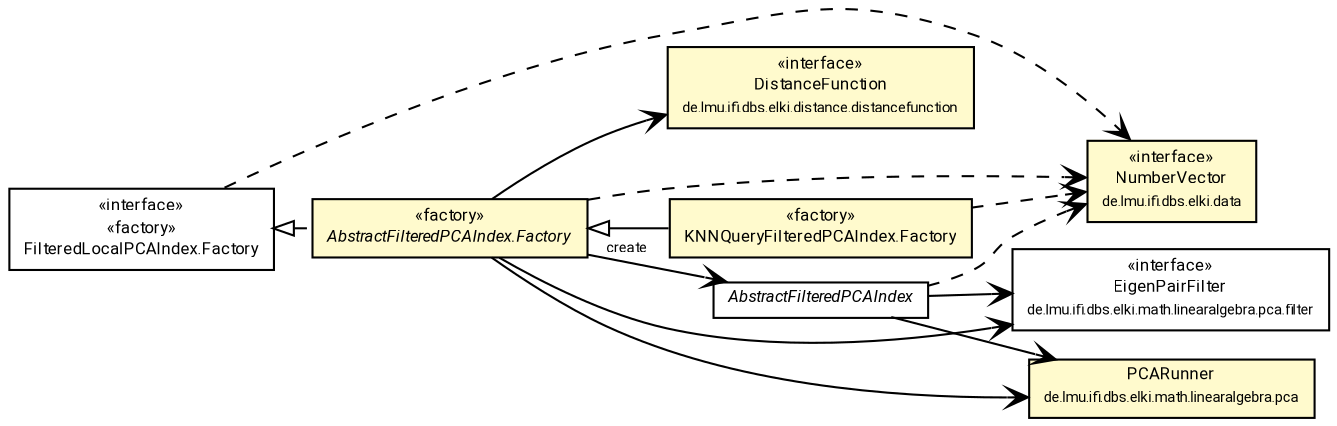 #!/usr/local/bin/dot
#
# Class diagram 
# Generated by UMLGraph version R5_7_2-60-g0e99a6 (http://www.spinellis.gr/umlgraph/)
#

digraph G {
	graph [fontnames="svg"]
	edge [fontname="Roboto",fontsize=7,labelfontname="Roboto",labelfontsize=7,color="black"];
	node [fontname="Roboto",fontcolor="black",fontsize=8,shape=plaintext,margin=0,width=0,height=0];
	nodesep=0.15;
	ranksep=0.25;
	rankdir=LR;
	// de.lmu.ifi.dbs.elki.index.preprocessed.localpca.AbstractFilteredPCAIndex<NV extends de.lmu.ifi.dbs.elki.data.NumberVector>
	c1038913 [label=<<table title="de.lmu.ifi.dbs.elki.index.preprocessed.localpca.AbstractFilteredPCAIndex" border="0" cellborder="1" cellspacing="0" cellpadding="2" href="AbstractFilteredPCAIndex.html" target="_parent">
		<tr><td><table border="0" cellspacing="0" cellpadding="1">
		<tr><td align="center" balign="center"> <font face="Roboto"><i>AbstractFilteredPCAIndex</i></font> </td></tr>
		</table></td></tr>
		</table>>, URL="AbstractFilteredPCAIndex.html"];
	// de.lmu.ifi.dbs.elki.index.preprocessed.localpca.AbstractFilteredPCAIndex.Factory<NV extends de.lmu.ifi.dbs.elki.data.NumberVector>
	c1038914 [label=<<table title="de.lmu.ifi.dbs.elki.index.preprocessed.localpca.AbstractFilteredPCAIndex.Factory" border="0" cellborder="1" cellspacing="0" cellpadding="2" bgcolor="lemonChiffon" href="AbstractFilteredPCAIndex.Factory.html" target="_parent">
		<tr><td><table border="0" cellspacing="0" cellpadding="1">
		<tr><td align="center" balign="center"> &#171;factory&#187; </td></tr>
		<tr><td align="center" balign="center"> <font face="Roboto"><i>AbstractFilteredPCAIndex.Factory</i></font> </td></tr>
		</table></td></tr>
		</table>>, URL="AbstractFilteredPCAIndex.Factory.html"];
	// de.lmu.ifi.dbs.elki.index.preprocessed.localpca.FilteredLocalPCAIndex.Factory<NV extends de.lmu.ifi.dbs.elki.data.NumberVector>
	c1038917 [label=<<table title="de.lmu.ifi.dbs.elki.index.preprocessed.localpca.FilteredLocalPCAIndex.Factory" border="0" cellborder="1" cellspacing="0" cellpadding="2" href="FilteredLocalPCAIndex.Factory.html" target="_parent">
		<tr><td><table border="0" cellspacing="0" cellpadding="1">
		<tr><td align="center" balign="center"> &#171;interface&#187; </td></tr>
		<tr><td align="center" balign="center"> &#171;factory&#187; </td></tr>
		<tr><td align="center" balign="center"> <font face="Roboto">FilteredLocalPCAIndex.Factory</font> </td></tr>
		</table></td></tr>
		</table>>, URL="FilteredLocalPCAIndex.Factory.html"];
	// de.lmu.ifi.dbs.elki.index.preprocessed.localpca.KNNQueryFilteredPCAIndex.Factory<V extends de.lmu.ifi.dbs.elki.data.NumberVector>
	c1038919 [label=<<table title="de.lmu.ifi.dbs.elki.index.preprocessed.localpca.KNNQueryFilteredPCAIndex.Factory" border="0" cellborder="1" cellspacing="0" cellpadding="2" bgcolor="LemonChiffon" href="KNNQueryFilteredPCAIndex.Factory.html" target="_parent">
		<tr><td><table border="0" cellspacing="0" cellpadding="1">
		<tr><td align="center" balign="center"> &#171;factory&#187; </td></tr>
		<tr><td align="center" balign="center"> <font face="Roboto">KNNQueryFilteredPCAIndex.Factory</font> </td></tr>
		</table></td></tr>
		</table>>, URL="KNNQueryFilteredPCAIndex.Factory.html"];
	// de.lmu.ifi.dbs.elki.distance.distancefunction.DistanceFunction<O>
	c1039511 [label=<<table title="de.lmu.ifi.dbs.elki.distance.distancefunction.DistanceFunction" border="0" cellborder="1" cellspacing="0" cellpadding="2" bgcolor="LemonChiffon" href="../../../distance/distancefunction/DistanceFunction.html" target="_parent">
		<tr><td><table border="0" cellspacing="0" cellpadding="1">
		<tr><td align="center" balign="center"> &#171;interface&#187; </td></tr>
		<tr><td align="center" balign="center"> <font face="Roboto">DistanceFunction</font> </td></tr>
		<tr><td align="center" balign="center"> <font face="Roboto" point-size="7.0">de.lmu.ifi.dbs.elki.distance.distancefunction</font> </td></tr>
		</table></td></tr>
		</table>>, URL="../../../distance/distancefunction/DistanceFunction.html"];
	// de.lmu.ifi.dbs.elki.data.NumberVector
	c1039573 [label=<<table title="de.lmu.ifi.dbs.elki.data.NumberVector" border="0" cellborder="1" cellspacing="0" cellpadding="2" bgcolor="LemonChiffon" href="../../../data/NumberVector.html" target="_parent">
		<tr><td><table border="0" cellspacing="0" cellpadding="1">
		<tr><td align="center" balign="center"> &#171;interface&#187; </td></tr>
		<tr><td align="center" balign="center"> <font face="Roboto">NumberVector</font> </td></tr>
		<tr><td align="center" balign="center"> <font face="Roboto" point-size="7.0">de.lmu.ifi.dbs.elki.data</font> </td></tr>
		</table></td></tr>
		</table>>, URL="../../../data/NumberVector.html"];
	// de.lmu.ifi.dbs.elki.math.linearalgebra.pca.filter.EigenPairFilter
	c1040265 [label=<<table title="de.lmu.ifi.dbs.elki.math.linearalgebra.pca.filter.EigenPairFilter" border="0" cellborder="1" cellspacing="0" cellpadding="2" href="../../../math/linearalgebra/pca/filter/EigenPairFilter.html" target="_parent">
		<tr><td><table border="0" cellspacing="0" cellpadding="1">
		<tr><td align="center" balign="center"> &#171;interface&#187; </td></tr>
		<tr><td align="center" balign="center"> <font face="Roboto">EigenPairFilter</font> </td></tr>
		<tr><td align="center" balign="center"> <font face="Roboto" point-size="7.0">de.lmu.ifi.dbs.elki.math.linearalgebra.pca.filter</font> </td></tr>
		</table></td></tr>
		</table>>, URL="../../../math/linearalgebra/pca/filter/EigenPairFilter.html"];
	// de.lmu.ifi.dbs.elki.math.linearalgebra.pca.PCARunner
	c1040277 [label=<<table title="de.lmu.ifi.dbs.elki.math.linearalgebra.pca.PCARunner" border="0" cellborder="1" cellspacing="0" cellpadding="2" bgcolor="LemonChiffon" href="../../../math/linearalgebra/pca/PCARunner.html" target="_parent">
		<tr><td><table border="0" cellspacing="0" cellpadding="1">
		<tr><td align="center" balign="center"> <font face="Roboto">PCARunner</font> </td></tr>
		<tr><td align="center" balign="center"> <font face="Roboto" point-size="7.0">de.lmu.ifi.dbs.elki.math.linearalgebra.pca</font> </td></tr>
		</table></td></tr>
		</table>>, URL="../../../math/linearalgebra/pca/PCARunner.html"];
	// de.lmu.ifi.dbs.elki.index.preprocessed.localpca.AbstractFilteredPCAIndex.Factory<NV extends de.lmu.ifi.dbs.elki.data.NumberVector> implements de.lmu.ifi.dbs.elki.index.preprocessed.localpca.FilteredLocalPCAIndex.Factory<NV extends de.lmu.ifi.dbs.elki.data.NumberVector>
	c1038917 -> c1038914 [arrowtail=empty,style=dashed,dir=back,weight=9];
	// de.lmu.ifi.dbs.elki.index.preprocessed.localpca.AbstractFilteredPCAIndex.Factory<NV extends de.lmu.ifi.dbs.elki.data.NumberVector> navassoc de.lmu.ifi.dbs.elki.index.preprocessed.localpca.AbstractFilteredPCAIndex<NV extends de.lmu.ifi.dbs.elki.data.NumberVector>
	c1038914 -> c1038913 [arrowhead=open,weight=1,label="create"];
	// de.lmu.ifi.dbs.elki.index.preprocessed.localpca.KNNQueryFilteredPCAIndex.Factory<V extends de.lmu.ifi.dbs.elki.data.NumberVector> extends de.lmu.ifi.dbs.elki.index.preprocessed.localpca.AbstractFilteredPCAIndex.Factory<NV extends de.lmu.ifi.dbs.elki.data.NumberVector>
	c1038914 -> c1038919 [arrowtail=empty,dir=back,weight=10];
	// de.lmu.ifi.dbs.elki.index.preprocessed.localpca.AbstractFilteredPCAIndex<NV extends de.lmu.ifi.dbs.elki.data.NumberVector> navassoc de.lmu.ifi.dbs.elki.math.linearalgebra.pca.PCARunner
	c1038913 -> c1040277 [arrowhead=open,weight=1];
	// de.lmu.ifi.dbs.elki.index.preprocessed.localpca.AbstractFilteredPCAIndex<NV extends de.lmu.ifi.dbs.elki.data.NumberVector> navassoc de.lmu.ifi.dbs.elki.math.linearalgebra.pca.filter.EigenPairFilter
	c1038913 -> c1040265 [arrowhead=open,weight=1];
	// de.lmu.ifi.dbs.elki.index.preprocessed.localpca.AbstractFilteredPCAIndex.Factory<NV extends de.lmu.ifi.dbs.elki.data.NumberVector> navassoc de.lmu.ifi.dbs.elki.distance.distancefunction.DistanceFunction<O>
	c1038914 -> c1039511 [arrowhead=open,weight=1];
	// de.lmu.ifi.dbs.elki.index.preprocessed.localpca.AbstractFilteredPCAIndex.Factory<NV extends de.lmu.ifi.dbs.elki.data.NumberVector> navassoc de.lmu.ifi.dbs.elki.math.linearalgebra.pca.PCARunner
	c1038914 -> c1040277 [arrowhead=open,weight=1];
	// de.lmu.ifi.dbs.elki.index.preprocessed.localpca.AbstractFilteredPCAIndex.Factory<NV extends de.lmu.ifi.dbs.elki.data.NumberVector> navassoc de.lmu.ifi.dbs.elki.math.linearalgebra.pca.filter.EigenPairFilter
	c1038914 -> c1040265 [arrowhead=open,weight=1];
	// de.lmu.ifi.dbs.elki.index.preprocessed.localpca.AbstractFilteredPCAIndex<NV extends de.lmu.ifi.dbs.elki.data.NumberVector> depend de.lmu.ifi.dbs.elki.data.NumberVector
	c1038913 -> c1039573 [arrowhead=open,style=dashed,weight=0];
	// de.lmu.ifi.dbs.elki.index.preprocessed.localpca.AbstractFilteredPCAIndex.Factory<NV extends de.lmu.ifi.dbs.elki.data.NumberVector> depend de.lmu.ifi.dbs.elki.data.NumberVector
	c1038914 -> c1039573 [arrowhead=open,style=dashed,weight=0];
	// de.lmu.ifi.dbs.elki.index.preprocessed.localpca.FilteredLocalPCAIndex.Factory<NV extends de.lmu.ifi.dbs.elki.data.NumberVector> depend de.lmu.ifi.dbs.elki.data.NumberVector
	c1038917 -> c1039573 [arrowhead=open,style=dashed,weight=0];
	// de.lmu.ifi.dbs.elki.index.preprocessed.localpca.KNNQueryFilteredPCAIndex.Factory<V extends de.lmu.ifi.dbs.elki.data.NumberVector> depend de.lmu.ifi.dbs.elki.data.NumberVector
	c1038919 -> c1039573 [arrowhead=open,style=dashed,weight=0];
}

